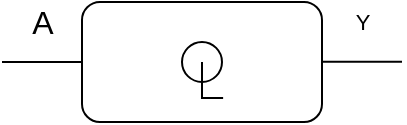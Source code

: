 <mxfile version="24.6.2" type="device">
  <diagram name="Page-1" id="YuTa4Yqm1gZRCa6p-S3M">
    <mxGraphModel dx="352" dy="226" grid="1" gridSize="10" guides="1" tooltips="1" connect="1" arrows="1" fold="1" page="1" pageScale="1" pageWidth="850" pageHeight="1100" math="0" shadow="0">
      <root>
        <mxCell id="0" />
        <mxCell id="1" parent="0" />
        <mxCell id="VXGYU35AcvrcO7LBQQxw-1" value="" style="rounded=1;whiteSpace=wrap;html=1;" vertex="1" parent="1">
          <mxGeometry x="400" y="380" width="120" height="60" as="geometry" />
        </mxCell>
        <mxCell id="VXGYU35AcvrcO7LBQQxw-2" value="" style="ellipse;whiteSpace=wrap;html=1;aspect=fixed;direction=south;" vertex="1" parent="1">
          <mxGeometry x="450" y="400" width="20" height="20" as="geometry" />
        </mxCell>
        <mxCell id="VXGYU35AcvrcO7LBQQxw-3" value="" style="endArrow=none;html=1;rounded=0;entryX=0.5;entryY=0.5;entryDx=0;entryDy=0;entryPerimeter=0;exitX=0.588;exitY=0.8;exitDx=0;exitDy=0;exitPerimeter=0;" edge="1" parent="1" source="VXGYU35AcvrcO7LBQQxw-1" target="VXGYU35AcvrcO7LBQQxw-2">
          <mxGeometry width="50" height="50" relative="1" as="geometry">
            <mxPoint x="420" y="390" as="sourcePoint" />
            <mxPoint x="450" y="320" as="targetPoint" />
            <Array as="points">
              <mxPoint x="460" y="428" />
            </Array>
          </mxGeometry>
        </mxCell>
        <mxCell id="VXGYU35AcvrcO7LBQQxw-5" value="" style="endArrow=none;html=1;rounded=0;exitX=0;exitY=0.5;exitDx=0;exitDy=0;" edge="1" parent="1" source="VXGYU35AcvrcO7LBQQxw-1">
          <mxGeometry width="50" height="50" relative="1" as="geometry">
            <mxPoint x="420" y="450" as="sourcePoint" />
            <mxPoint x="360" y="410" as="targetPoint" />
          </mxGeometry>
        </mxCell>
        <mxCell id="VXGYU35AcvrcO7LBQQxw-6" value="&lt;font style=&quot;font-size: 16px;&quot;&gt;A&lt;/font&gt;" style="edgeLabel;html=1;align=center;verticalAlign=middle;resizable=0;points=[];imageAspect=1;backgroundOutline=0;overflow=visible;noLabel=0;allowArrows=1;labelPadding=0;" vertex="1" connectable="0" parent="VXGYU35AcvrcO7LBQQxw-5">
          <mxGeometry relative="1" as="geometry">
            <mxPoint y="-20" as="offset" />
          </mxGeometry>
        </mxCell>
        <mxCell id="VXGYU35AcvrcO7LBQQxw-7" value="" style="endArrow=none;html=1;rounded=0;exitX=0;exitY=0.5;exitDx=0;exitDy=0;" edge="1" parent="1">
          <mxGeometry width="50" height="50" relative="1" as="geometry">
            <mxPoint x="560" y="409.84" as="sourcePoint" />
            <mxPoint x="520" y="409.84" as="targetPoint" />
          </mxGeometry>
        </mxCell>
        <mxCell id="VXGYU35AcvrcO7LBQQxw-8" value="Y" style="edgeLabel;html=1;align=center;verticalAlign=middle;resizable=0;points=[];imageAspect=1;backgroundOutline=0;overflow=visible;noLabel=0;allowArrows=1;labelPadding=0;" vertex="1" connectable="0" parent="VXGYU35AcvrcO7LBQQxw-7">
          <mxGeometry relative="1" as="geometry">
            <mxPoint y="-20" as="offset" />
          </mxGeometry>
        </mxCell>
      </root>
    </mxGraphModel>
  </diagram>
</mxfile>
